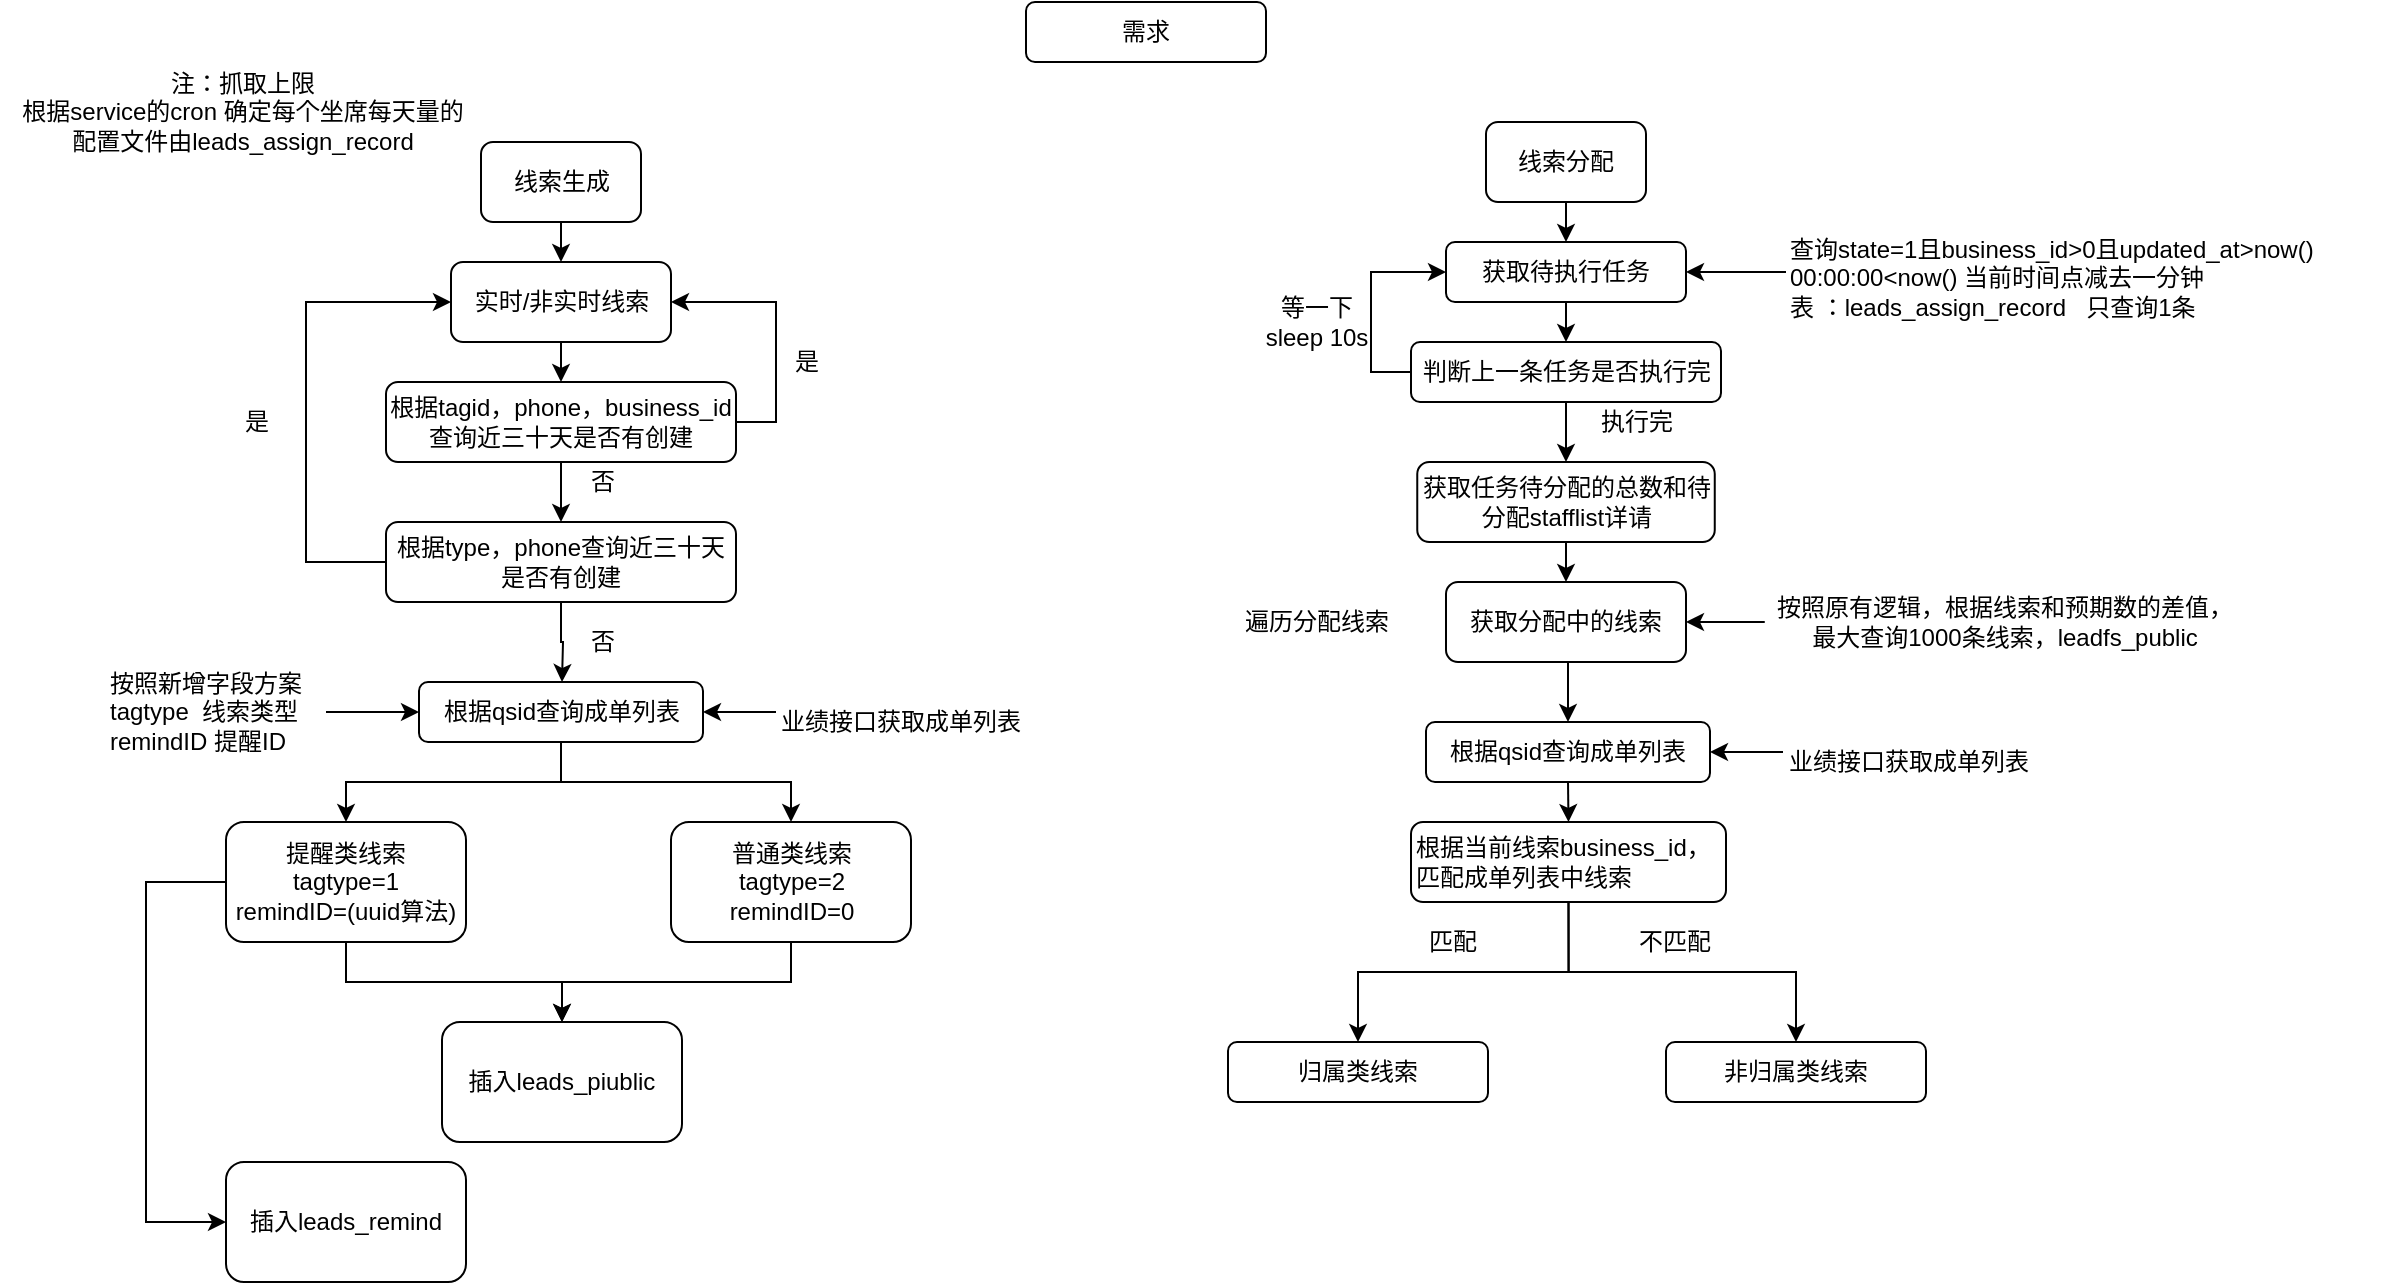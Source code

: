 <mxfile version="14.1.8" type="github">
  <diagram id="IqknK0kPTcSjH_NUfwJQ" name="Page-1">
    <mxGraphModel dx="2866" dy="646" grid="1" gridSize="10" guides="1" tooltips="1" connect="1" arrows="1" fold="1" page="1" pageScale="1" pageWidth="1920" pageHeight="1200" math="0" shadow="0">
      <root>
        <mxCell id="0" />
        <mxCell id="1" parent="0" />
        <mxCell id="EvDbIWPLK_iTkj3-h5W0-1" value="需求" style="rounded=1;whiteSpace=wrap;html=1;" vertex="1" parent="1">
          <mxGeometry x="510" y="10" width="120" height="30" as="geometry" />
        </mxCell>
        <mxCell id="EvDbIWPLK_iTkj3-h5W0-6" style="edgeStyle=orthogonalEdgeStyle;rounded=0;orthogonalLoop=1;jettySize=auto;html=1;exitX=0.5;exitY=1;exitDx=0;exitDy=0;entryX=0.5;entryY=0;entryDx=0;entryDy=0;" edge="1" parent="1" source="EvDbIWPLK_iTkj3-h5W0-2" target="EvDbIWPLK_iTkj3-h5W0-5">
          <mxGeometry relative="1" as="geometry" />
        </mxCell>
        <mxCell id="EvDbIWPLK_iTkj3-h5W0-2" value="线索生成" style="rounded=1;whiteSpace=wrap;html=1;" vertex="1" parent="1">
          <mxGeometry x="237.5" y="80" width="80" height="40" as="geometry" />
        </mxCell>
        <mxCell id="EvDbIWPLK_iTkj3-h5W0-38" style="edgeStyle=orthogonalEdgeStyle;rounded=0;orthogonalLoop=1;jettySize=auto;html=1;exitX=0.5;exitY=1;exitDx=0;exitDy=0;" edge="1" parent="1" source="EvDbIWPLK_iTkj3-h5W0-3">
          <mxGeometry relative="1" as="geometry">
            <mxPoint x="780" y="130" as="targetPoint" />
          </mxGeometry>
        </mxCell>
        <mxCell id="EvDbIWPLK_iTkj3-h5W0-3" value="线索分配" style="rounded=1;whiteSpace=wrap;html=1;" vertex="1" parent="1">
          <mxGeometry x="740" y="70" width="80" height="40" as="geometry" />
        </mxCell>
        <mxCell id="EvDbIWPLK_iTkj3-h5W0-8" style="edgeStyle=orthogonalEdgeStyle;rounded=0;orthogonalLoop=1;jettySize=auto;html=1;exitX=0.5;exitY=1;exitDx=0;exitDy=0;entryX=0.5;entryY=0;entryDx=0;entryDy=0;" edge="1" parent="1" source="EvDbIWPLK_iTkj3-h5W0-5" target="EvDbIWPLK_iTkj3-h5W0-7">
          <mxGeometry relative="1" as="geometry" />
        </mxCell>
        <mxCell id="EvDbIWPLK_iTkj3-h5W0-5" value="实时/非实时线索" style="rounded=1;whiteSpace=wrap;html=1;" vertex="1" parent="1">
          <mxGeometry x="222.5" y="140" width="110" height="40" as="geometry" />
        </mxCell>
        <mxCell id="EvDbIWPLK_iTkj3-h5W0-9" style="edgeStyle=orthogonalEdgeStyle;rounded=0;orthogonalLoop=1;jettySize=auto;html=1;exitX=0.5;exitY=1;exitDx=0;exitDy=0;" edge="1" parent="1" source="EvDbIWPLK_iTkj3-h5W0-7">
          <mxGeometry relative="1" as="geometry">
            <mxPoint x="277.5" y="270" as="targetPoint" />
          </mxGeometry>
        </mxCell>
        <mxCell id="EvDbIWPLK_iTkj3-h5W0-12" style="edgeStyle=orthogonalEdgeStyle;rounded=0;orthogonalLoop=1;jettySize=auto;html=1;exitX=1;exitY=0.5;exitDx=0;exitDy=0;entryX=1;entryY=0.5;entryDx=0;entryDy=0;" edge="1" parent="1" source="EvDbIWPLK_iTkj3-h5W0-7" target="EvDbIWPLK_iTkj3-h5W0-5">
          <mxGeometry relative="1" as="geometry" />
        </mxCell>
        <mxCell id="EvDbIWPLK_iTkj3-h5W0-7" value="根据tagid，phone，business_id查询近三十天是否有创建" style="rounded=1;whiteSpace=wrap;html=1;" vertex="1" parent="1">
          <mxGeometry x="190" y="200" width="175" height="40" as="geometry" />
        </mxCell>
        <mxCell id="EvDbIWPLK_iTkj3-h5W0-10" value="否" style="text;html=1;align=center;verticalAlign=middle;resizable=0;points=[];autosize=1;" vertex="1" parent="1">
          <mxGeometry x="282.5" y="240" width="30" height="20" as="geometry" />
        </mxCell>
        <mxCell id="EvDbIWPLK_iTkj3-h5W0-13" value="是" style="text;html=1;align=center;verticalAlign=middle;resizable=0;points=[];autosize=1;" vertex="1" parent="1">
          <mxGeometry x="385" y="180" width="30" height="20" as="geometry" />
        </mxCell>
        <mxCell id="EvDbIWPLK_iTkj3-h5W0-15" style="edgeStyle=orthogonalEdgeStyle;rounded=0;orthogonalLoop=1;jettySize=auto;html=1;exitX=0.5;exitY=1;exitDx=0;exitDy=0;" edge="1" parent="1" source="EvDbIWPLK_iTkj3-h5W0-14">
          <mxGeometry relative="1" as="geometry">
            <mxPoint x="278" y="350" as="targetPoint" />
          </mxGeometry>
        </mxCell>
        <mxCell id="EvDbIWPLK_iTkj3-h5W0-17" style="edgeStyle=orthogonalEdgeStyle;rounded=0;orthogonalLoop=1;jettySize=auto;html=1;exitX=0;exitY=0.5;exitDx=0;exitDy=0;entryX=0;entryY=0.5;entryDx=0;entryDy=0;" edge="1" parent="1" source="EvDbIWPLK_iTkj3-h5W0-14" target="EvDbIWPLK_iTkj3-h5W0-5">
          <mxGeometry relative="1" as="geometry">
            <Array as="points">
              <mxPoint x="150" y="290" />
              <mxPoint x="150" y="160" />
            </Array>
          </mxGeometry>
        </mxCell>
        <mxCell id="EvDbIWPLK_iTkj3-h5W0-14" value="根据type，phone查询近三十天是否有创建" style="rounded=1;whiteSpace=wrap;html=1;" vertex="1" parent="1">
          <mxGeometry x="190" y="270" width="175" height="40" as="geometry" />
        </mxCell>
        <mxCell id="EvDbIWPLK_iTkj3-h5W0-16" value="否" style="text;html=1;align=center;verticalAlign=middle;resizable=0;points=[];autosize=1;" vertex="1" parent="1">
          <mxGeometry x="282.5" y="320" width="30" height="20" as="geometry" />
        </mxCell>
        <mxCell id="EvDbIWPLK_iTkj3-h5W0-18" value="是" style="text;html=1;align=center;verticalAlign=middle;resizable=0;points=[];autosize=1;" vertex="1" parent="1">
          <mxGeometry x="110" y="210" width="30" height="20" as="geometry" />
        </mxCell>
        <mxCell id="EvDbIWPLK_iTkj3-h5W0-19" value="注：抓取上限&lt;br&gt;根据service的cron 确定每个坐席每天量的&lt;br&gt;配置文件由leads_assign_record" style="text;html=1;align=center;verticalAlign=middle;resizable=0;points=[];autosize=1;" vertex="1" parent="1">
          <mxGeometry x="-2.5" y="40" width="240" height="50" as="geometry" />
        </mxCell>
        <mxCell id="EvDbIWPLK_iTkj3-h5W0-27" style="edgeStyle=orthogonalEdgeStyle;rounded=0;orthogonalLoop=1;jettySize=auto;html=1;exitX=0.5;exitY=1;exitDx=0;exitDy=0;entryX=0.5;entryY=0;entryDx=0;entryDy=0;" edge="1" parent="1" source="EvDbIWPLK_iTkj3-h5W0-22" target="EvDbIWPLK_iTkj3-h5W0-26">
          <mxGeometry relative="1" as="geometry" />
        </mxCell>
        <mxCell id="EvDbIWPLK_iTkj3-h5W0-29" style="edgeStyle=orthogonalEdgeStyle;rounded=0;orthogonalLoop=1;jettySize=auto;html=1;exitX=0.5;exitY=1;exitDx=0;exitDy=0;entryX=0.5;entryY=0;entryDx=0;entryDy=0;" edge="1" parent="1" source="EvDbIWPLK_iTkj3-h5W0-22" target="EvDbIWPLK_iTkj3-h5W0-28">
          <mxGeometry relative="1" as="geometry" />
        </mxCell>
        <mxCell id="EvDbIWPLK_iTkj3-h5W0-22" value="根据qsid查询成单列表" style="rounded=1;whiteSpace=wrap;html=1;" vertex="1" parent="1">
          <mxGeometry x="206.5" y="350" width="142" height="30" as="geometry" />
        </mxCell>
        <mxCell id="EvDbIWPLK_iTkj3-h5W0-24" value="" style="edgeStyle=orthogonalEdgeStyle;rounded=0;orthogonalLoop=1;jettySize=auto;html=1;" edge="1" parent="1" source="EvDbIWPLK_iTkj3-h5W0-23" target="EvDbIWPLK_iTkj3-h5W0-22">
          <mxGeometry relative="1" as="geometry" />
        </mxCell>
        <mxCell id="EvDbIWPLK_iTkj3-h5W0-23" value="按照新增字段方案&lt;br&gt;tagtype&amp;nbsp; 线索类型&lt;br&gt;remindID 提醒ID" style="text;html=1;align=left;verticalAlign=middle;resizable=0;points=[];autosize=1;" vertex="1" parent="1">
          <mxGeometry x="50" y="340" width="110" height="50" as="geometry" />
        </mxCell>
        <mxCell id="EvDbIWPLK_iTkj3-h5W0-31" style="edgeStyle=orthogonalEdgeStyle;rounded=0;orthogonalLoop=1;jettySize=auto;html=1;exitX=0.5;exitY=1;exitDx=0;exitDy=0;" edge="1" parent="1" source="EvDbIWPLK_iTkj3-h5W0-26" target="EvDbIWPLK_iTkj3-h5W0-30">
          <mxGeometry relative="1" as="geometry" />
        </mxCell>
        <mxCell id="EvDbIWPLK_iTkj3-h5W0-35" style="edgeStyle=orthogonalEdgeStyle;rounded=0;orthogonalLoop=1;jettySize=auto;html=1;exitX=0;exitY=0.5;exitDx=0;exitDy=0;entryX=0;entryY=0.5;entryDx=0;entryDy=0;" edge="1" parent="1" source="EvDbIWPLK_iTkj3-h5W0-26" target="EvDbIWPLK_iTkj3-h5W0-33">
          <mxGeometry relative="1" as="geometry">
            <Array as="points">
              <mxPoint x="70" y="450" />
              <mxPoint x="70" y="620" />
            </Array>
          </mxGeometry>
        </mxCell>
        <mxCell id="EvDbIWPLK_iTkj3-h5W0-26" value="提醒类线索&lt;br&gt;tagtype=1&lt;br&gt;&lt;span style=&quot;text-align: left&quot;&gt;remindID=(uuid算法)&lt;/span&gt;" style="rounded=1;whiteSpace=wrap;html=1;" vertex="1" parent="1">
          <mxGeometry x="110" y="420" width="120" height="60" as="geometry" />
        </mxCell>
        <mxCell id="EvDbIWPLK_iTkj3-h5W0-32" style="edgeStyle=orthogonalEdgeStyle;rounded=0;orthogonalLoop=1;jettySize=auto;html=1;exitX=0.5;exitY=1;exitDx=0;exitDy=0;entryX=0.5;entryY=0;entryDx=0;entryDy=0;" edge="1" parent="1" source="EvDbIWPLK_iTkj3-h5W0-28" target="EvDbIWPLK_iTkj3-h5W0-30">
          <mxGeometry relative="1" as="geometry" />
        </mxCell>
        <mxCell id="EvDbIWPLK_iTkj3-h5W0-28" value="普通类线索&lt;br&gt;tagtype=2&lt;br&gt;&lt;span style=&quot;text-align: left&quot;&gt;remindID=0&lt;/span&gt;" style="rounded=1;whiteSpace=wrap;html=1;" vertex="1" parent="1">
          <mxGeometry x="332.5" y="420" width="120" height="60" as="geometry" />
        </mxCell>
        <mxCell id="EvDbIWPLK_iTkj3-h5W0-30" value="插入leads_piublic" style="rounded=1;whiteSpace=wrap;html=1;" vertex="1" parent="1">
          <mxGeometry x="218" y="520" width="120" height="60" as="geometry" />
        </mxCell>
        <mxCell id="EvDbIWPLK_iTkj3-h5W0-33" value="插入leads_remind" style="rounded=1;whiteSpace=wrap;html=1;" vertex="1" parent="1">
          <mxGeometry x="110" y="590" width="120" height="60" as="geometry" />
        </mxCell>
        <mxCell id="EvDbIWPLK_iTkj3-h5W0-37" style="edgeStyle=orthogonalEdgeStyle;rounded=0;orthogonalLoop=1;jettySize=auto;html=1;exitX=0;exitY=0.25;exitDx=0;exitDy=0;" edge="1" parent="1" source="EvDbIWPLK_iTkj3-h5W0-36" target="EvDbIWPLK_iTkj3-h5W0-22">
          <mxGeometry relative="1" as="geometry" />
        </mxCell>
        <mxCell id="EvDbIWPLK_iTkj3-h5W0-36" value="业绩接口获取成单列表" style="text;html=1;strokeColor=none;fillColor=none;align=center;verticalAlign=middle;whiteSpace=wrap;rounded=0;" vertex="1" parent="1">
          <mxGeometry x="385" y="360" width="125" height="20" as="geometry" />
        </mxCell>
        <mxCell id="EvDbIWPLK_iTkj3-h5W0-43" style="edgeStyle=orthogonalEdgeStyle;rounded=0;orthogonalLoop=1;jettySize=auto;html=1;exitX=0.5;exitY=1;exitDx=0;exitDy=0;entryX=0.5;entryY=0;entryDx=0;entryDy=0;" edge="1" parent="1" source="EvDbIWPLK_iTkj3-h5W0-39" target="EvDbIWPLK_iTkj3-h5W0-42">
          <mxGeometry relative="1" as="geometry" />
        </mxCell>
        <mxCell id="EvDbIWPLK_iTkj3-h5W0-39" value="获取待执行任务" style="rounded=1;whiteSpace=wrap;html=1;" vertex="1" parent="1">
          <mxGeometry x="720" y="130" width="120" height="30" as="geometry" />
        </mxCell>
        <mxCell id="EvDbIWPLK_iTkj3-h5W0-41" style="edgeStyle=orthogonalEdgeStyle;rounded=0;orthogonalLoop=1;jettySize=auto;html=1;exitX=0;exitY=0.5;exitDx=0;exitDy=0;entryX=1;entryY=0.5;entryDx=0;entryDy=0;" edge="1" parent="1" source="EvDbIWPLK_iTkj3-h5W0-40" target="EvDbIWPLK_iTkj3-h5W0-39">
          <mxGeometry relative="1" as="geometry" />
        </mxCell>
        <mxCell id="EvDbIWPLK_iTkj3-h5W0-40" value="查询state=1且business_id&amp;gt;0且updated_at&amp;gt;now() 00:00:00&amp;lt;now() 当前时间点减去一分钟&lt;br&gt;表 ：leads_assign_record&amp;nbsp; &amp;nbsp;只查询1条" style="text;whiteSpace=wrap;html=1;" vertex="1" parent="1">
          <mxGeometry x="890" y="120" width="300" height="50" as="geometry" />
        </mxCell>
        <mxCell id="EvDbIWPLK_iTkj3-h5W0-44" style="edgeStyle=orthogonalEdgeStyle;rounded=0;orthogonalLoop=1;jettySize=auto;html=1;exitX=0.5;exitY=1;exitDx=0;exitDy=0;" edge="1" parent="1" source="EvDbIWPLK_iTkj3-h5W0-42">
          <mxGeometry relative="1" as="geometry">
            <mxPoint x="780" y="240" as="targetPoint" />
          </mxGeometry>
        </mxCell>
        <mxCell id="EvDbIWPLK_iTkj3-h5W0-46" style="edgeStyle=orthogonalEdgeStyle;rounded=0;orthogonalLoop=1;jettySize=auto;html=1;exitX=0;exitY=0.5;exitDx=0;exitDy=0;entryX=0;entryY=0.5;entryDx=0;entryDy=0;" edge="1" parent="1" source="EvDbIWPLK_iTkj3-h5W0-42" target="EvDbIWPLK_iTkj3-h5W0-39">
          <mxGeometry relative="1" as="geometry" />
        </mxCell>
        <mxCell id="EvDbIWPLK_iTkj3-h5W0-42" value="判断上一条任务是否执行完" style="rounded=1;whiteSpace=wrap;html=1;" vertex="1" parent="1">
          <mxGeometry x="702.5" y="180" width="155" height="30" as="geometry" />
        </mxCell>
        <mxCell id="EvDbIWPLK_iTkj3-h5W0-45" value="执行完" style="text;html=1;align=center;verticalAlign=middle;resizable=0;points=[];autosize=1;" vertex="1" parent="1">
          <mxGeometry x="790" y="210" width="50" height="20" as="geometry" />
        </mxCell>
        <mxCell id="EvDbIWPLK_iTkj3-h5W0-47" value="等一下&lt;br&gt;sleep 10s" style="text;html=1;align=center;verticalAlign=middle;resizable=0;points=[];autosize=1;" vertex="1" parent="1">
          <mxGeometry x="620" y="155" width="70" height="30" as="geometry" />
        </mxCell>
        <mxCell id="EvDbIWPLK_iTkj3-h5W0-52" style="edgeStyle=orthogonalEdgeStyle;rounded=0;orthogonalLoop=1;jettySize=auto;html=1;exitX=0.5;exitY=1;exitDx=0;exitDy=0;entryX=0.5;entryY=0;entryDx=0;entryDy=0;" edge="1" parent="1" source="EvDbIWPLK_iTkj3-h5W0-48" target="EvDbIWPLK_iTkj3-h5W0-50">
          <mxGeometry relative="1" as="geometry" />
        </mxCell>
        <mxCell id="EvDbIWPLK_iTkj3-h5W0-48" value="获取任务待分配的总数和待分配stafflist详请" style="rounded=1;whiteSpace=wrap;html=1;" vertex="1" parent="1">
          <mxGeometry x="705.63" y="240" width="148.75" height="40" as="geometry" />
        </mxCell>
        <mxCell id="EvDbIWPLK_iTkj3-h5W0-58" style="edgeStyle=orthogonalEdgeStyle;rounded=0;orthogonalLoop=1;jettySize=auto;html=1;exitX=0.5;exitY=1;exitDx=0;exitDy=0;entryX=0.5;entryY=0;entryDx=0;entryDy=0;" edge="1" parent="1" source="EvDbIWPLK_iTkj3-h5W0-50" target="EvDbIWPLK_iTkj3-h5W0-55">
          <mxGeometry relative="1" as="geometry" />
        </mxCell>
        <mxCell id="EvDbIWPLK_iTkj3-h5W0-50" value="获取分配中的线索" style="rounded=1;whiteSpace=wrap;html=1;" vertex="1" parent="1">
          <mxGeometry x="720" y="300" width="120" height="40" as="geometry" />
        </mxCell>
        <mxCell id="EvDbIWPLK_iTkj3-h5W0-51" value="&lt;span&gt;遍历分配线索&lt;/span&gt;" style="text;html=1;align=center;verticalAlign=middle;resizable=0;points=[];autosize=1;" vertex="1" parent="1">
          <mxGeometry x="610" y="310" width="90" height="20" as="geometry" />
        </mxCell>
        <mxCell id="EvDbIWPLK_iTkj3-h5W0-54" value="" style="edgeStyle=orthogonalEdgeStyle;rounded=0;orthogonalLoop=1;jettySize=auto;html=1;" edge="1" parent="1" source="EvDbIWPLK_iTkj3-h5W0-53" target="EvDbIWPLK_iTkj3-h5W0-50">
          <mxGeometry relative="1" as="geometry" />
        </mxCell>
        <mxCell id="EvDbIWPLK_iTkj3-h5W0-53" value="按照原有逻辑，根据线索和预期数的差值，&lt;br&gt;最大查询1000条线索，leadfs_public" style="text;html=1;align=center;verticalAlign=middle;resizable=0;points=[];autosize=1;" vertex="1" parent="1">
          <mxGeometry x="879.38" y="305" width="240" height="30" as="geometry" />
        </mxCell>
        <mxCell id="EvDbIWPLK_iTkj3-h5W0-64" style="edgeStyle=orthogonalEdgeStyle;rounded=0;orthogonalLoop=1;jettySize=auto;html=1;exitX=0.5;exitY=1;exitDx=0;exitDy=0;entryX=0.5;entryY=0;entryDx=0;entryDy=0;" edge="1" parent="1" source="EvDbIWPLK_iTkj3-h5W0-55" target="EvDbIWPLK_iTkj3-h5W0-63">
          <mxGeometry relative="1" as="geometry" />
        </mxCell>
        <mxCell id="EvDbIWPLK_iTkj3-h5W0-55" value="根据qsid查询成单列表" style="rounded=1;whiteSpace=wrap;html=1;" vertex="1" parent="1">
          <mxGeometry x="710" y="370" width="142" height="30" as="geometry" />
        </mxCell>
        <mxCell id="EvDbIWPLK_iTkj3-h5W0-56" style="edgeStyle=orthogonalEdgeStyle;rounded=0;orthogonalLoop=1;jettySize=auto;html=1;exitX=0;exitY=0.25;exitDx=0;exitDy=0;" edge="1" parent="1" source="EvDbIWPLK_iTkj3-h5W0-57" target="EvDbIWPLK_iTkj3-h5W0-55">
          <mxGeometry relative="1" as="geometry" />
        </mxCell>
        <mxCell id="EvDbIWPLK_iTkj3-h5W0-57" value="业绩接口获取成单列表" style="text;html=1;strokeColor=none;fillColor=none;align=center;verticalAlign=middle;whiteSpace=wrap;rounded=0;" vertex="1" parent="1">
          <mxGeometry x="888.5" y="380" width="125" height="20" as="geometry" />
        </mxCell>
        <mxCell id="EvDbIWPLK_iTkj3-h5W0-67" style="edgeStyle=orthogonalEdgeStyle;rounded=0;orthogonalLoop=1;jettySize=auto;html=1;exitX=0.5;exitY=1;exitDx=0;exitDy=0;" edge="1" parent="1" source="EvDbIWPLK_iTkj3-h5W0-63" target="EvDbIWPLK_iTkj3-h5W0-65">
          <mxGeometry relative="1" as="geometry" />
        </mxCell>
        <mxCell id="EvDbIWPLK_iTkj3-h5W0-68" style="edgeStyle=orthogonalEdgeStyle;rounded=0;orthogonalLoop=1;jettySize=auto;html=1;exitX=0.5;exitY=1;exitDx=0;exitDy=0;entryX=0.5;entryY=0;entryDx=0;entryDy=0;" edge="1" parent="1" source="EvDbIWPLK_iTkj3-h5W0-63" target="EvDbIWPLK_iTkj3-h5W0-66">
          <mxGeometry relative="1" as="geometry" />
        </mxCell>
        <mxCell id="EvDbIWPLK_iTkj3-h5W0-63" value="根据当前线索business_id，匹配成单列表中线索" style="rounded=1;whiteSpace=wrap;html=1;align=left;" vertex="1" parent="1">
          <mxGeometry x="702.5" y="420" width="157.5" height="40" as="geometry" />
        </mxCell>
        <mxCell id="EvDbIWPLK_iTkj3-h5W0-65" value="归属类线索" style="rounded=1;whiteSpace=wrap;html=1;" vertex="1" parent="1">
          <mxGeometry x="611" y="530" width="130" height="30" as="geometry" />
        </mxCell>
        <mxCell id="EvDbIWPLK_iTkj3-h5W0-66" value="&lt;span&gt;非归属类线索&lt;/span&gt;" style="rounded=1;whiteSpace=wrap;html=1;" vertex="1" parent="1">
          <mxGeometry x="830" y="530" width="130" height="30" as="geometry" />
        </mxCell>
        <mxCell id="EvDbIWPLK_iTkj3-h5W0-69" value="匹配" style="text;html=1;align=center;verticalAlign=middle;resizable=0;points=[];autosize=1;" vertex="1" parent="1">
          <mxGeometry x="702.5" y="470" width="40" height="20" as="geometry" />
        </mxCell>
        <mxCell id="EvDbIWPLK_iTkj3-h5W0-71" value="不匹配" style="text;html=1;align=center;verticalAlign=middle;resizable=0;points=[];autosize=1;" vertex="1" parent="1">
          <mxGeometry x="809.38" y="470" width="50" height="20" as="geometry" />
        </mxCell>
      </root>
    </mxGraphModel>
  </diagram>
</mxfile>
